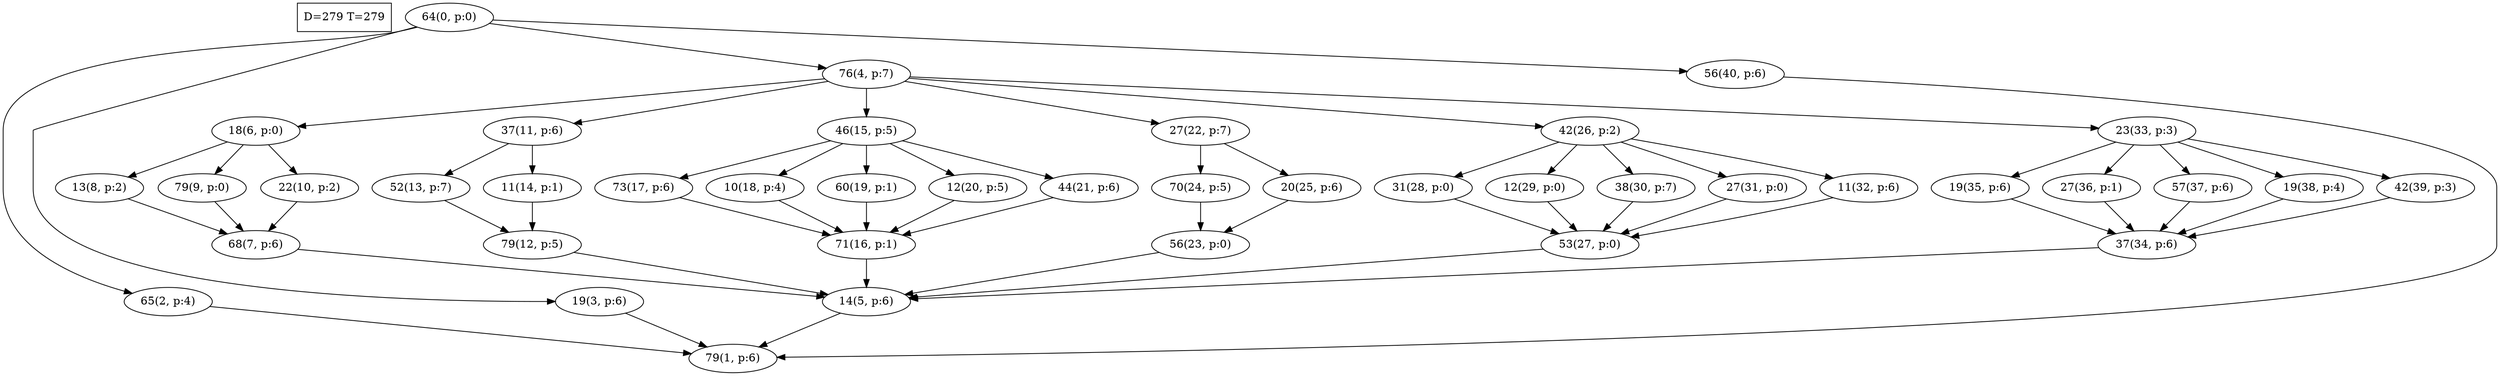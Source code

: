 digraph Task {
i [shape=box, label="D=279 T=279"]; 
0 [label="64(0, p:0)"];
1 [label="79(1, p:6)"];
2 [label="65(2, p:4)"];
3 [label="19(3, p:6)"];
4 [label="76(4, p:7)"];
5 [label="14(5, p:6)"];
6 [label="18(6, p:0)"];
7 [label="68(7, p:6)"];
8 [label="13(8, p:2)"];
9 [label="79(9, p:0)"];
10 [label="22(10, p:2)"];
11 [label="37(11, p:6)"];
12 [label="79(12, p:5)"];
13 [label="52(13, p:7)"];
14 [label="11(14, p:1)"];
15 [label="46(15, p:5)"];
16 [label="71(16, p:1)"];
17 [label="73(17, p:6)"];
18 [label="10(18, p:4)"];
19 [label="60(19, p:1)"];
20 [label="12(20, p:5)"];
21 [label="44(21, p:6)"];
22 [label="27(22, p:7)"];
23 [label="56(23, p:0)"];
24 [label="70(24, p:5)"];
25 [label="20(25, p:6)"];
26 [label="42(26, p:2)"];
27 [label="53(27, p:0)"];
28 [label="31(28, p:0)"];
29 [label="12(29, p:0)"];
30 [label="38(30, p:7)"];
31 [label="27(31, p:0)"];
32 [label="11(32, p:6)"];
33 [label="23(33, p:3)"];
34 [label="37(34, p:6)"];
35 [label="19(35, p:6)"];
36 [label="27(36, p:1)"];
37 [label="57(37, p:6)"];
38 [label="19(38, p:4)"];
39 [label="42(39, p:3)"];
40 [label="56(40, p:6)"];
0 -> 2;
0 -> 3;
0 -> 4;
0 -> 40;
2 -> 1;
3 -> 1;
4 -> 6;
4 -> 11;
4 -> 15;
4 -> 22;
4 -> 26;
4 -> 33;
5 -> 1;
6 -> 8;
6 -> 9;
6 -> 10;
7 -> 5;
8 -> 7;
9 -> 7;
10 -> 7;
11 -> 13;
11 -> 14;
12 -> 5;
13 -> 12;
14 -> 12;
15 -> 17;
15 -> 18;
15 -> 19;
15 -> 20;
15 -> 21;
16 -> 5;
17 -> 16;
18 -> 16;
19 -> 16;
20 -> 16;
21 -> 16;
22 -> 24;
22 -> 25;
23 -> 5;
24 -> 23;
25 -> 23;
26 -> 28;
26 -> 29;
26 -> 30;
26 -> 31;
26 -> 32;
27 -> 5;
28 -> 27;
29 -> 27;
30 -> 27;
31 -> 27;
32 -> 27;
33 -> 35;
33 -> 36;
33 -> 37;
33 -> 38;
33 -> 39;
34 -> 5;
35 -> 34;
36 -> 34;
37 -> 34;
38 -> 34;
39 -> 34;
40 -> 1;
}